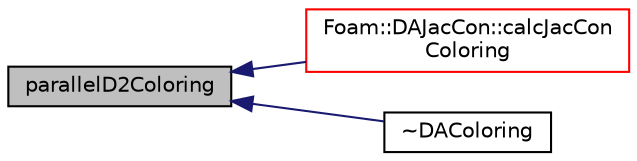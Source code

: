digraph "parallelD2Coloring"
{
  bgcolor="transparent";
  edge [fontname="Helvetica",fontsize="10",labelfontname="Helvetica",labelfontsize="10"];
  node [fontname="Helvetica",fontsize="10",shape=record];
  rankdir="LR";
  Node47 [label="parallelD2Coloring",height=0.2,width=0.4,color="black", fillcolor="grey75", style="filled", fontcolor="black"];
  Node47 -> Node48 [dir="back",color="midnightblue",fontsize="10",style="solid",fontname="Helvetica"];
  Node48 [label="Foam::DAJacCon::calcJacCon\lColoring",height=0.2,width=0.4,color="red",URL="$classFoam_1_1DAJacCon.html#a3b9b543bfab2dbda82af01317a9f2ab8",tooltip="compute graph coloring for Jacobian connectivity matrix "];
  Node47 -> Node54 [dir="back",color="midnightblue",fontsize="10",style="solid",fontname="Helvetica"];
  Node54 [label="~DAColoring",height=0.2,width=0.4,color="black",URL="$classFoam_1_1DAColoring.html#ad7666e8d64654db3ce2215d113c6b715",tooltip="Destructor. "];
}
